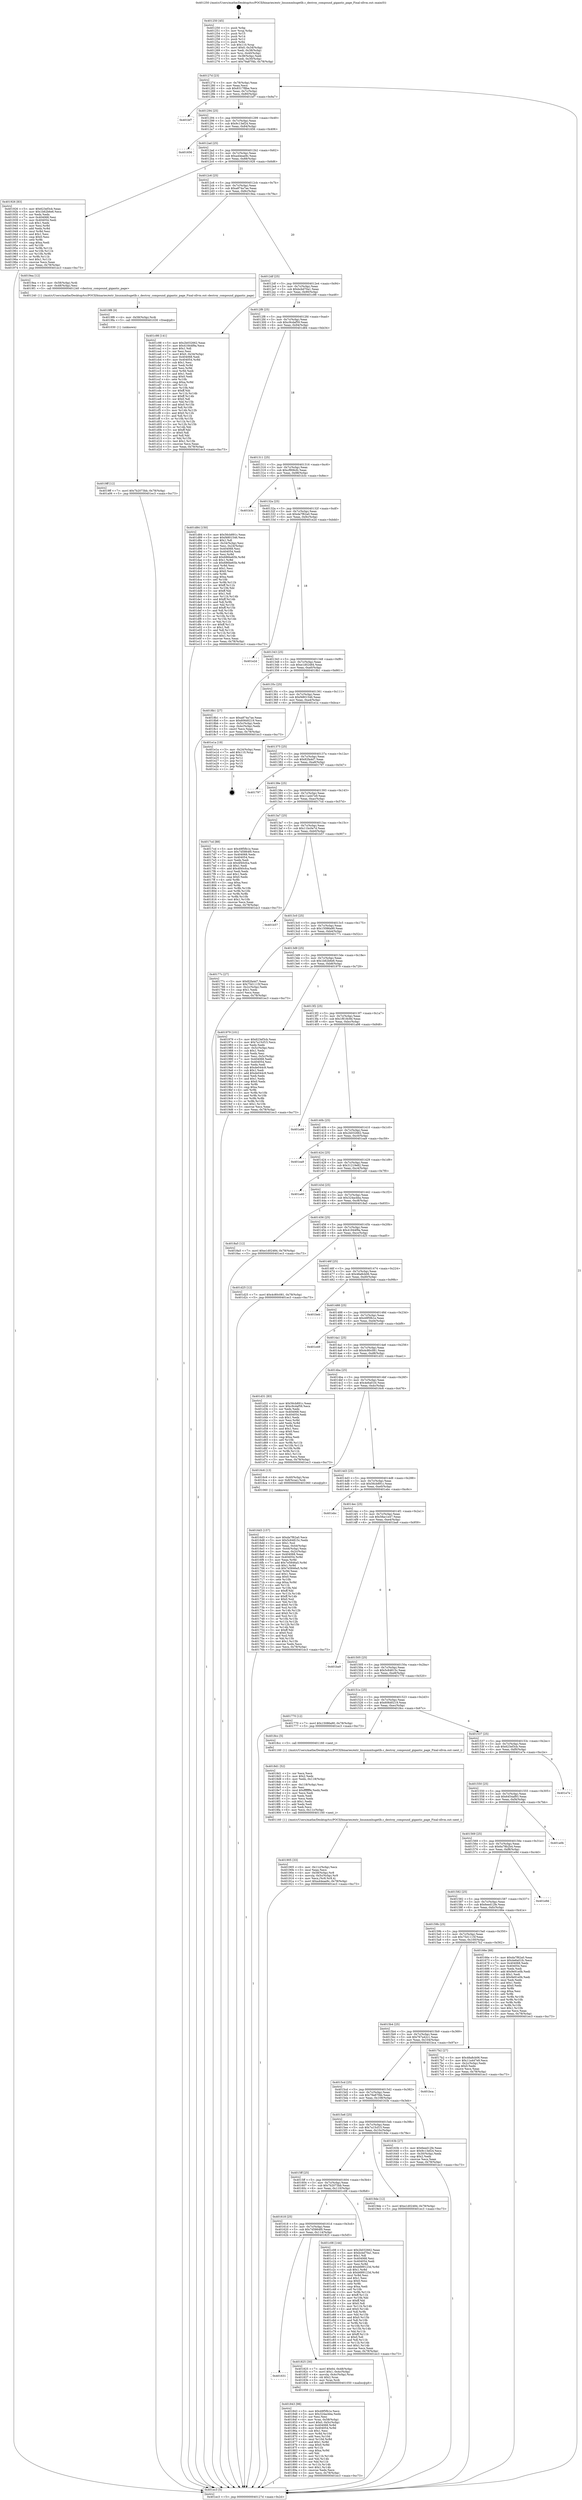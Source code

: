 digraph "0x401250" {
  label = "0x401250 (/mnt/c/Users/mathe/Desktop/tcc/POCII/binaries/extr_linuxmmhugetlb.c_destroy_compound_gigantic_page_Final-ollvm.out::main(0))"
  labelloc = "t"
  node[shape=record]

  Entry [label="",width=0.3,height=0.3,shape=circle,fillcolor=black,style=filled]
  "0x40127d" [label="{
     0x40127d [23]\l
     | [instrs]\l
     &nbsp;&nbsp;0x40127d \<+3\>: mov -0x78(%rbp),%eax\l
     &nbsp;&nbsp;0x401280 \<+2\>: mov %eax,%ecx\l
     &nbsp;&nbsp;0x401282 \<+6\>: sub $0x8317f8be,%ecx\l
     &nbsp;&nbsp;0x401288 \<+3\>: mov %eax,-0x7c(%rbp)\l
     &nbsp;&nbsp;0x40128b \<+3\>: mov %ecx,-0x80(%rbp)\l
     &nbsp;&nbsp;0x40128e \<+6\>: je 0000000000401bf7 \<main+0x9a7\>\l
  }"]
  "0x401bf7" [label="{
     0x401bf7\l
  }", style=dashed]
  "0x401294" [label="{
     0x401294 [25]\l
     | [instrs]\l
     &nbsp;&nbsp;0x401294 \<+5\>: jmp 0000000000401299 \<main+0x49\>\l
     &nbsp;&nbsp;0x401299 \<+3\>: mov -0x7c(%rbp),%eax\l
     &nbsp;&nbsp;0x40129c \<+5\>: sub $0x9c13ef24,%eax\l
     &nbsp;&nbsp;0x4012a1 \<+6\>: mov %eax,-0x84(%rbp)\l
     &nbsp;&nbsp;0x4012a7 \<+6\>: je 0000000000401656 \<main+0x406\>\l
  }"]
  Exit [label="",width=0.3,height=0.3,shape=circle,fillcolor=black,style=filled,peripheries=2]
  "0x401656" [label="{
     0x401656\l
  }", style=dashed]
  "0x4012ad" [label="{
     0x4012ad [25]\l
     | [instrs]\l
     &nbsp;&nbsp;0x4012ad \<+5\>: jmp 00000000004012b2 \<main+0x62\>\l
     &nbsp;&nbsp;0x4012b2 \<+3\>: mov -0x7c(%rbp),%eax\l
     &nbsp;&nbsp;0x4012b5 \<+5\>: sub $0xa44eae9c,%eax\l
     &nbsp;&nbsp;0x4012ba \<+6\>: mov %eax,-0x88(%rbp)\l
     &nbsp;&nbsp;0x4012c0 \<+6\>: je 0000000000401926 \<main+0x6d6\>\l
  }"]
  "0x4019ff" [label="{
     0x4019ff [12]\l
     | [instrs]\l
     &nbsp;&nbsp;0x4019ff \<+7\>: movl $0x7b2073bb,-0x78(%rbp)\l
     &nbsp;&nbsp;0x401a06 \<+5\>: jmp 0000000000401ec3 \<main+0xc73\>\l
  }"]
  "0x401926" [label="{
     0x401926 [83]\l
     | [instrs]\l
     &nbsp;&nbsp;0x401926 \<+5\>: mov $0x623ef3cb,%eax\l
     &nbsp;&nbsp;0x40192b \<+5\>: mov $0x1b62b6e6,%ecx\l
     &nbsp;&nbsp;0x401930 \<+2\>: xor %edx,%edx\l
     &nbsp;&nbsp;0x401932 \<+7\>: mov 0x404068,%esi\l
     &nbsp;&nbsp;0x401939 \<+7\>: mov 0x404054,%edi\l
     &nbsp;&nbsp;0x401940 \<+3\>: sub $0x1,%edx\l
     &nbsp;&nbsp;0x401943 \<+3\>: mov %esi,%r8d\l
     &nbsp;&nbsp;0x401946 \<+3\>: add %edx,%r8d\l
     &nbsp;&nbsp;0x401949 \<+4\>: imul %r8d,%esi\l
     &nbsp;&nbsp;0x40194d \<+3\>: and $0x1,%esi\l
     &nbsp;&nbsp;0x401950 \<+3\>: cmp $0x0,%esi\l
     &nbsp;&nbsp;0x401953 \<+4\>: sete %r9b\l
     &nbsp;&nbsp;0x401957 \<+3\>: cmp $0xa,%edi\l
     &nbsp;&nbsp;0x40195a \<+4\>: setl %r10b\l
     &nbsp;&nbsp;0x40195e \<+3\>: mov %r9b,%r11b\l
     &nbsp;&nbsp;0x401961 \<+3\>: and %r10b,%r11b\l
     &nbsp;&nbsp;0x401964 \<+3\>: xor %r10b,%r9b\l
     &nbsp;&nbsp;0x401967 \<+3\>: or %r9b,%r11b\l
     &nbsp;&nbsp;0x40196a \<+4\>: test $0x1,%r11b\l
     &nbsp;&nbsp;0x40196e \<+3\>: cmovne %ecx,%eax\l
     &nbsp;&nbsp;0x401971 \<+3\>: mov %eax,-0x78(%rbp)\l
     &nbsp;&nbsp;0x401974 \<+5\>: jmp 0000000000401ec3 \<main+0xc73\>\l
  }"]
  "0x4012c6" [label="{
     0x4012c6 [25]\l
     | [instrs]\l
     &nbsp;&nbsp;0x4012c6 \<+5\>: jmp 00000000004012cb \<main+0x7b\>\l
     &nbsp;&nbsp;0x4012cb \<+3\>: mov -0x7c(%rbp),%eax\l
     &nbsp;&nbsp;0x4012ce \<+5\>: sub $0xa874a7ae,%eax\l
     &nbsp;&nbsp;0x4012d3 \<+6\>: mov %eax,-0x8c(%rbp)\l
     &nbsp;&nbsp;0x4012d9 \<+6\>: je 00000000004019ea \<main+0x79a\>\l
  }"]
  "0x4019f6" [label="{
     0x4019f6 [9]\l
     | [instrs]\l
     &nbsp;&nbsp;0x4019f6 \<+4\>: mov -0x58(%rbp),%rdi\l
     &nbsp;&nbsp;0x4019fa \<+5\>: call 0000000000401030 \<free@plt\>\l
     | [calls]\l
     &nbsp;&nbsp;0x401030 \{1\} (unknown)\l
  }"]
  "0x4019ea" [label="{
     0x4019ea [12]\l
     | [instrs]\l
     &nbsp;&nbsp;0x4019ea \<+4\>: mov -0x58(%rbp),%rdi\l
     &nbsp;&nbsp;0x4019ee \<+3\>: mov -0x48(%rbp),%esi\l
     &nbsp;&nbsp;0x4019f1 \<+5\>: call 0000000000401240 \<destroy_compound_gigantic_page\>\l
     | [calls]\l
     &nbsp;&nbsp;0x401240 \{1\} (/mnt/c/Users/mathe/Desktop/tcc/POCII/binaries/extr_linuxmmhugetlb.c_destroy_compound_gigantic_page_Final-ollvm.out::destroy_compound_gigantic_page)\l
  }"]
  "0x4012df" [label="{
     0x4012df [25]\l
     | [instrs]\l
     &nbsp;&nbsp;0x4012df \<+5\>: jmp 00000000004012e4 \<main+0x94\>\l
     &nbsp;&nbsp;0x4012e4 \<+3\>: mov -0x7c(%rbp),%eax\l
     &nbsp;&nbsp;0x4012e7 \<+5\>: sub $0xbcbd70a1,%eax\l
     &nbsp;&nbsp;0x4012ec \<+6\>: mov %eax,-0x90(%rbp)\l
     &nbsp;&nbsp;0x4012f2 \<+6\>: je 0000000000401c98 \<main+0xa48\>\l
  }"]
  "0x401905" [label="{
     0x401905 [33]\l
     | [instrs]\l
     &nbsp;&nbsp;0x401905 \<+6\>: mov -0x11c(%rbp),%ecx\l
     &nbsp;&nbsp;0x40190b \<+3\>: imul %eax,%ecx\l
     &nbsp;&nbsp;0x40190e \<+4\>: mov -0x58(%rbp),%r8\l
     &nbsp;&nbsp;0x401912 \<+4\>: movslq -0x5c(%rbp),%r9\l
     &nbsp;&nbsp;0x401916 \<+4\>: mov %ecx,(%r8,%r9,4)\l
     &nbsp;&nbsp;0x40191a \<+7\>: movl $0xa44eae9c,-0x78(%rbp)\l
     &nbsp;&nbsp;0x401921 \<+5\>: jmp 0000000000401ec3 \<main+0xc73\>\l
  }"]
  "0x401c98" [label="{
     0x401c98 [141]\l
     | [instrs]\l
     &nbsp;&nbsp;0x401c98 \<+5\>: mov $0x2b032662,%eax\l
     &nbsp;&nbsp;0x401c9d \<+5\>: mov $0x41844f9a,%ecx\l
     &nbsp;&nbsp;0x401ca2 \<+2\>: mov $0x1,%dl\l
     &nbsp;&nbsp;0x401ca4 \<+2\>: xor %esi,%esi\l
     &nbsp;&nbsp;0x401ca6 \<+7\>: movl $0x0,-0x34(%rbp)\l
     &nbsp;&nbsp;0x401cad \<+7\>: mov 0x404068,%edi\l
     &nbsp;&nbsp;0x401cb4 \<+8\>: mov 0x404054,%r8d\l
     &nbsp;&nbsp;0x401cbc \<+3\>: sub $0x1,%esi\l
     &nbsp;&nbsp;0x401cbf \<+3\>: mov %edi,%r9d\l
     &nbsp;&nbsp;0x401cc2 \<+3\>: add %esi,%r9d\l
     &nbsp;&nbsp;0x401cc5 \<+4\>: imul %r9d,%edi\l
     &nbsp;&nbsp;0x401cc9 \<+3\>: and $0x1,%edi\l
     &nbsp;&nbsp;0x401ccc \<+3\>: cmp $0x0,%edi\l
     &nbsp;&nbsp;0x401ccf \<+4\>: sete %r10b\l
     &nbsp;&nbsp;0x401cd3 \<+4\>: cmp $0xa,%r8d\l
     &nbsp;&nbsp;0x401cd7 \<+4\>: setl %r11b\l
     &nbsp;&nbsp;0x401cdb \<+3\>: mov %r10b,%bl\l
     &nbsp;&nbsp;0x401cde \<+3\>: xor $0xff,%bl\l
     &nbsp;&nbsp;0x401ce1 \<+3\>: mov %r11b,%r14b\l
     &nbsp;&nbsp;0x401ce4 \<+4\>: xor $0xff,%r14b\l
     &nbsp;&nbsp;0x401ce8 \<+3\>: xor $0x0,%dl\l
     &nbsp;&nbsp;0x401ceb \<+3\>: mov %bl,%r15b\l
     &nbsp;&nbsp;0x401cee \<+4\>: and $0x0,%r15b\l
     &nbsp;&nbsp;0x401cf2 \<+3\>: and %dl,%r10b\l
     &nbsp;&nbsp;0x401cf5 \<+3\>: mov %r14b,%r12b\l
     &nbsp;&nbsp;0x401cf8 \<+4\>: and $0x0,%r12b\l
     &nbsp;&nbsp;0x401cfc \<+3\>: and %dl,%r11b\l
     &nbsp;&nbsp;0x401cff \<+3\>: or %r10b,%r15b\l
     &nbsp;&nbsp;0x401d02 \<+3\>: or %r11b,%r12b\l
     &nbsp;&nbsp;0x401d05 \<+3\>: xor %r12b,%r15b\l
     &nbsp;&nbsp;0x401d08 \<+3\>: or %r14b,%bl\l
     &nbsp;&nbsp;0x401d0b \<+3\>: xor $0xff,%bl\l
     &nbsp;&nbsp;0x401d0e \<+3\>: or $0x0,%dl\l
     &nbsp;&nbsp;0x401d11 \<+2\>: and %dl,%bl\l
     &nbsp;&nbsp;0x401d13 \<+3\>: or %bl,%r15b\l
     &nbsp;&nbsp;0x401d16 \<+4\>: test $0x1,%r15b\l
     &nbsp;&nbsp;0x401d1a \<+3\>: cmovne %ecx,%eax\l
     &nbsp;&nbsp;0x401d1d \<+3\>: mov %eax,-0x78(%rbp)\l
     &nbsp;&nbsp;0x401d20 \<+5\>: jmp 0000000000401ec3 \<main+0xc73\>\l
  }"]
  "0x4012f8" [label="{
     0x4012f8 [25]\l
     | [instrs]\l
     &nbsp;&nbsp;0x4012f8 \<+5\>: jmp 00000000004012fd \<main+0xad\>\l
     &nbsp;&nbsp;0x4012fd \<+3\>: mov -0x7c(%rbp),%eax\l
     &nbsp;&nbsp;0x401300 \<+5\>: sub $0xc9cdaf59,%eax\l
     &nbsp;&nbsp;0x401305 \<+6\>: mov %eax,-0x94(%rbp)\l
     &nbsp;&nbsp;0x40130b \<+6\>: je 0000000000401d84 \<main+0xb34\>\l
  }"]
  "0x4018d1" [label="{
     0x4018d1 [52]\l
     | [instrs]\l
     &nbsp;&nbsp;0x4018d1 \<+2\>: xor %ecx,%ecx\l
     &nbsp;&nbsp;0x4018d3 \<+5\>: mov $0x2,%edx\l
     &nbsp;&nbsp;0x4018d8 \<+6\>: mov %edx,-0x118(%rbp)\l
     &nbsp;&nbsp;0x4018de \<+1\>: cltd\l
     &nbsp;&nbsp;0x4018df \<+6\>: mov -0x118(%rbp),%esi\l
     &nbsp;&nbsp;0x4018e5 \<+2\>: idiv %esi\l
     &nbsp;&nbsp;0x4018e7 \<+6\>: imul $0xfffffffe,%edx,%edx\l
     &nbsp;&nbsp;0x4018ed \<+2\>: mov %ecx,%edi\l
     &nbsp;&nbsp;0x4018ef \<+2\>: sub %edx,%edi\l
     &nbsp;&nbsp;0x4018f1 \<+2\>: mov %ecx,%edx\l
     &nbsp;&nbsp;0x4018f3 \<+3\>: sub $0x1,%edx\l
     &nbsp;&nbsp;0x4018f6 \<+2\>: add %edx,%edi\l
     &nbsp;&nbsp;0x4018f8 \<+2\>: sub %edi,%ecx\l
     &nbsp;&nbsp;0x4018fa \<+6\>: mov %ecx,-0x11c(%rbp)\l
     &nbsp;&nbsp;0x401900 \<+5\>: call 0000000000401160 \<next_i\>\l
     | [calls]\l
     &nbsp;&nbsp;0x401160 \{1\} (/mnt/c/Users/mathe/Desktop/tcc/POCII/binaries/extr_linuxmmhugetlb.c_destroy_compound_gigantic_page_Final-ollvm.out::next_i)\l
  }"]
  "0x401d84" [label="{
     0x401d84 [150]\l
     | [instrs]\l
     &nbsp;&nbsp;0x401d84 \<+5\>: mov $0x56cb891c,%eax\l
     &nbsp;&nbsp;0x401d89 \<+5\>: mov $0xf4801546,%ecx\l
     &nbsp;&nbsp;0x401d8e \<+2\>: mov $0x1,%dl\l
     &nbsp;&nbsp;0x401d90 \<+3\>: mov -0x34(%rbp),%esi\l
     &nbsp;&nbsp;0x401d93 \<+3\>: mov %esi,-0x24(%rbp)\l
     &nbsp;&nbsp;0x401d96 \<+7\>: mov 0x404068,%esi\l
     &nbsp;&nbsp;0x401d9d \<+7\>: mov 0x404054,%edi\l
     &nbsp;&nbsp;0x401da4 \<+3\>: mov %esi,%r8d\l
     &nbsp;&nbsp;0x401da7 \<+7\>: add $0x686be65b,%r8d\l
     &nbsp;&nbsp;0x401dae \<+4\>: sub $0x1,%r8d\l
     &nbsp;&nbsp;0x401db2 \<+7\>: sub $0x686be65b,%r8d\l
     &nbsp;&nbsp;0x401db9 \<+4\>: imul %r8d,%esi\l
     &nbsp;&nbsp;0x401dbd \<+3\>: and $0x1,%esi\l
     &nbsp;&nbsp;0x401dc0 \<+3\>: cmp $0x0,%esi\l
     &nbsp;&nbsp;0x401dc3 \<+4\>: sete %r9b\l
     &nbsp;&nbsp;0x401dc7 \<+3\>: cmp $0xa,%edi\l
     &nbsp;&nbsp;0x401dca \<+4\>: setl %r10b\l
     &nbsp;&nbsp;0x401dce \<+3\>: mov %r9b,%r11b\l
     &nbsp;&nbsp;0x401dd1 \<+4\>: xor $0xff,%r11b\l
     &nbsp;&nbsp;0x401dd5 \<+3\>: mov %r10b,%bl\l
     &nbsp;&nbsp;0x401dd8 \<+3\>: xor $0xff,%bl\l
     &nbsp;&nbsp;0x401ddb \<+3\>: xor $0x1,%dl\l
     &nbsp;&nbsp;0x401dde \<+3\>: mov %r11b,%r14b\l
     &nbsp;&nbsp;0x401de1 \<+4\>: and $0xff,%r14b\l
     &nbsp;&nbsp;0x401de5 \<+3\>: and %dl,%r9b\l
     &nbsp;&nbsp;0x401de8 \<+3\>: mov %bl,%r15b\l
     &nbsp;&nbsp;0x401deb \<+4\>: and $0xff,%r15b\l
     &nbsp;&nbsp;0x401def \<+3\>: and %dl,%r10b\l
     &nbsp;&nbsp;0x401df2 \<+3\>: or %r9b,%r14b\l
     &nbsp;&nbsp;0x401df5 \<+3\>: or %r10b,%r15b\l
     &nbsp;&nbsp;0x401df8 \<+3\>: xor %r15b,%r14b\l
     &nbsp;&nbsp;0x401dfb \<+3\>: or %bl,%r11b\l
     &nbsp;&nbsp;0x401dfe \<+4\>: xor $0xff,%r11b\l
     &nbsp;&nbsp;0x401e02 \<+3\>: or $0x1,%dl\l
     &nbsp;&nbsp;0x401e05 \<+3\>: and %dl,%r11b\l
     &nbsp;&nbsp;0x401e08 \<+3\>: or %r11b,%r14b\l
     &nbsp;&nbsp;0x401e0b \<+4\>: test $0x1,%r14b\l
     &nbsp;&nbsp;0x401e0f \<+3\>: cmovne %ecx,%eax\l
     &nbsp;&nbsp;0x401e12 \<+3\>: mov %eax,-0x78(%rbp)\l
     &nbsp;&nbsp;0x401e15 \<+5\>: jmp 0000000000401ec3 \<main+0xc73\>\l
  }"]
  "0x401311" [label="{
     0x401311 [25]\l
     | [instrs]\l
     &nbsp;&nbsp;0x401311 \<+5\>: jmp 0000000000401316 \<main+0xc6\>\l
     &nbsp;&nbsp;0x401316 \<+3\>: mov -0x7c(%rbp),%eax\l
     &nbsp;&nbsp;0x401319 \<+5\>: sub $0xcf906cfc,%eax\l
     &nbsp;&nbsp;0x40131e \<+6\>: mov %eax,-0x98(%rbp)\l
     &nbsp;&nbsp;0x401324 \<+6\>: je 0000000000401b3c \<main+0x8ec\>\l
  }"]
  "0x401843" [label="{
     0x401843 [98]\l
     | [instrs]\l
     &nbsp;&nbsp;0x401843 \<+5\>: mov $0x49f5fb1e,%ecx\l
     &nbsp;&nbsp;0x401848 \<+5\>: mov $0x324acbba,%edx\l
     &nbsp;&nbsp;0x40184d \<+2\>: xor %esi,%esi\l
     &nbsp;&nbsp;0x40184f \<+4\>: mov %rax,-0x58(%rbp)\l
     &nbsp;&nbsp;0x401853 \<+7\>: movl $0x0,-0x5c(%rbp)\l
     &nbsp;&nbsp;0x40185a \<+8\>: mov 0x404068,%r8d\l
     &nbsp;&nbsp;0x401862 \<+8\>: mov 0x404054,%r9d\l
     &nbsp;&nbsp;0x40186a \<+3\>: sub $0x1,%esi\l
     &nbsp;&nbsp;0x40186d \<+3\>: mov %r8d,%r10d\l
     &nbsp;&nbsp;0x401870 \<+3\>: add %esi,%r10d\l
     &nbsp;&nbsp;0x401873 \<+4\>: imul %r10d,%r8d\l
     &nbsp;&nbsp;0x401877 \<+4\>: and $0x1,%r8d\l
     &nbsp;&nbsp;0x40187b \<+4\>: cmp $0x0,%r8d\l
     &nbsp;&nbsp;0x40187f \<+4\>: sete %r11b\l
     &nbsp;&nbsp;0x401883 \<+4\>: cmp $0xa,%r9d\l
     &nbsp;&nbsp;0x401887 \<+3\>: setl %bl\l
     &nbsp;&nbsp;0x40188a \<+3\>: mov %r11b,%r14b\l
     &nbsp;&nbsp;0x40188d \<+3\>: and %bl,%r14b\l
     &nbsp;&nbsp;0x401890 \<+3\>: xor %bl,%r11b\l
     &nbsp;&nbsp;0x401893 \<+3\>: or %r11b,%r14b\l
     &nbsp;&nbsp;0x401896 \<+4\>: test $0x1,%r14b\l
     &nbsp;&nbsp;0x40189a \<+3\>: cmovne %edx,%ecx\l
     &nbsp;&nbsp;0x40189d \<+3\>: mov %ecx,-0x78(%rbp)\l
     &nbsp;&nbsp;0x4018a0 \<+5\>: jmp 0000000000401ec3 \<main+0xc73\>\l
  }"]
  "0x401b3c" [label="{
     0x401b3c\l
  }", style=dashed]
  "0x40132a" [label="{
     0x40132a [25]\l
     | [instrs]\l
     &nbsp;&nbsp;0x40132a \<+5\>: jmp 000000000040132f \<main+0xdf\>\l
     &nbsp;&nbsp;0x40132f \<+3\>: mov -0x7c(%rbp),%eax\l
     &nbsp;&nbsp;0x401332 \<+5\>: sub $0xda7f62a0,%eax\l
     &nbsp;&nbsp;0x401337 \<+6\>: mov %eax,-0x9c(%rbp)\l
     &nbsp;&nbsp;0x40133d \<+6\>: je 0000000000401e2d \<main+0xbdd\>\l
  }"]
  "0x401631" [label="{
     0x401631\l
  }", style=dashed]
  "0x401e2d" [label="{
     0x401e2d\l
  }", style=dashed]
  "0x401343" [label="{
     0x401343 [25]\l
     | [instrs]\l
     &nbsp;&nbsp;0x401343 \<+5\>: jmp 0000000000401348 \<main+0xf8\>\l
     &nbsp;&nbsp;0x401348 \<+3\>: mov -0x7c(%rbp),%eax\l
     &nbsp;&nbsp;0x40134b \<+5\>: sub $0xe1d02484,%eax\l
     &nbsp;&nbsp;0x401350 \<+6\>: mov %eax,-0xa0(%rbp)\l
     &nbsp;&nbsp;0x401356 \<+6\>: je 00000000004018b1 \<main+0x661\>\l
  }"]
  "0x401825" [label="{
     0x401825 [30]\l
     | [instrs]\l
     &nbsp;&nbsp;0x401825 \<+7\>: movl $0x64,-0x48(%rbp)\l
     &nbsp;&nbsp;0x40182c \<+7\>: movl $0x1,-0x4c(%rbp)\l
     &nbsp;&nbsp;0x401833 \<+4\>: movslq -0x4c(%rbp),%rax\l
     &nbsp;&nbsp;0x401837 \<+4\>: shl $0x2,%rax\l
     &nbsp;&nbsp;0x40183b \<+3\>: mov %rax,%rdi\l
     &nbsp;&nbsp;0x40183e \<+5\>: call 0000000000401050 \<malloc@plt\>\l
     | [calls]\l
     &nbsp;&nbsp;0x401050 \{1\} (unknown)\l
  }"]
  "0x4018b1" [label="{
     0x4018b1 [27]\l
     | [instrs]\l
     &nbsp;&nbsp;0x4018b1 \<+5\>: mov $0xa874a7ae,%eax\l
     &nbsp;&nbsp;0x4018b6 \<+5\>: mov $0x606d0219,%ecx\l
     &nbsp;&nbsp;0x4018bb \<+3\>: mov -0x5c(%rbp),%edx\l
     &nbsp;&nbsp;0x4018be \<+3\>: cmp -0x4c(%rbp),%edx\l
     &nbsp;&nbsp;0x4018c1 \<+3\>: cmovl %ecx,%eax\l
     &nbsp;&nbsp;0x4018c4 \<+3\>: mov %eax,-0x78(%rbp)\l
     &nbsp;&nbsp;0x4018c7 \<+5\>: jmp 0000000000401ec3 \<main+0xc73\>\l
  }"]
  "0x40135c" [label="{
     0x40135c [25]\l
     | [instrs]\l
     &nbsp;&nbsp;0x40135c \<+5\>: jmp 0000000000401361 \<main+0x111\>\l
     &nbsp;&nbsp;0x401361 \<+3\>: mov -0x7c(%rbp),%eax\l
     &nbsp;&nbsp;0x401364 \<+5\>: sub $0xf4801546,%eax\l
     &nbsp;&nbsp;0x401369 \<+6\>: mov %eax,-0xa4(%rbp)\l
     &nbsp;&nbsp;0x40136f \<+6\>: je 0000000000401e1a \<main+0xbca\>\l
  }"]
  "0x401618" [label="{
     0x401618 [25]\l
     | [instrs]\l
     &nbsp;&nbsp;0x401618 \<+5\>: jmp 000000000040161d \<main+0x3cd\>\l
     &nbsp;&nbsp;0x40161d \<+3\>: mov -0x7c(%rbp),%eax\l
     &nbsp;&nbsp;0x401620 \<+5\>: sub $0x7d5864f0,%eax\l
     &nbsp;&nbsp;0x401625 \<+6\>: mov %eax,-0x114(%rbp)\l
     &nbsp;&nbsp;0x40162b \<+6\>: je 0000000000401825 \<main+0x5d5\>\l
  }"]
  "0x401e1a" [label="{
     0x401e1a [19]\l
     | [instrs]\l
     &nbsp;&nbsp;0x401e1a \<+3\>: mov -0x24(%rbp),%eax\l
     &nbsp;&nbsp;0x401e1d \<+7\>: add $0x110,%rsp\l
     &nbsp;&nbsp;0x401e24 \<+1\>: pop %rbx\l
     &nbsp;&nbsp;0x401e25 \<+2\>: pop %r12\l
     &nbsp;&nbsp;0x401e27 \<+2\>: pop %r14\l
     &nbsp;&nbsp;0x401e29 \<+2\>: pop %r15\l
     &nbsp;&nbsp;0x401e2b \<+1\>: pop %rbp\l
     &nbsp;&nbsp;0x401e2c \<+1\>: ret\l
  }"]
  "0x401375" [label="{
     0x401375 [25]\l
     | [instrs]\l
     &nbsp;&nbsp;0x401375 \<+5\>: jmp 000000000040137a \<main+0x12a\>\l
     &nbsp;&nbsp;0x40137a \<+3\>: mov -0x7c(%rbp),%eax\l
     &nbsp;&nbsp;0x40137d \<+5\>: sub $0x82fa4d7,%eax\l
     &nbsp;&nbsp;0x401382 \<+6\>: mov %eax,-0xa8(%rbp)\l
     &nbsp;&nbsp;0x401388 \<+6\>: je 0000000000401797 \<main+0x547\>\l
  }"]
  "0x401c08" [label="{
     0x401c08 [144]\l
     | [instrs]\l
     &nbsp;&nbsp;0x401c08 \<+5\>: mov $0x2b032662,%eax\l
     &nbsp;&nbsp;0x401c0d \<+5\>: mov $0xbcbd70a1,%ecx\l
     &nbsp;&nbsp;0x401c12 \<+2\>: mov $0x1,%dl\l
     &nbsp;&nbsp;0x401c14 \<+7\>: mov 0x404068,%esi\l
     &nbsp;&nbsp;0x401c1b \<+7\>: mov 0x404054,%edi\l
     &nbsp;&nbsp;0x401c22 \<+3\>: mov %esi,%r8d\l
     &nbsp;&nbsp;0x401c25 \<+7\>: add $0xb689123d,%r8d\l
     &nbsp;&nbsp;0x401c2c \<+4\>: sub $0x1,%r8d\l
     &nbsp;&nbsp;0x401c30 \<+7\>: sub $0xb689123d,%r8d\l
     &nbsp;&nbsp;0x401c37 \<+4\>: imul %r8d,%esi\l
     &nbsp;&nbsp;0x401c3b \<+3\>: and $0x1,%esi\l
     &nbsp;&nbsp;0x401c3e \<+3\>: cmp $0x0,%esi\l
     &nbsp;&nbsp;0x401c41 \<+4\>: sete %r9b\l
     &nbsp;&nbsp;0x401c45 \<+3\>: cmp $0xa,%edi\l
     &nbsp;&nbsp;0x401c48 \<+4\>: setl %r10b\l
     &nbsp;&nbsp;0x401c4c \<+3\>: mov %r9b,%r11b\l
     &nbsp;&nbsp;0x401c4f \<+4\>: xor $0xff,%r11b\l
     &nbsp;&nbsp;0x401c53 \<+3\>: mov %r10b,%bl\l
     &nbsp;&nbsp;0x401c56 \<+3\>: xor $0xff,%bl\l
     &nbsp;&nbsp;0x401c59 \<+3\>: xor $0x0,%dl\l
     &nbsp;&nbsp;0x401c5c \<+3\>: mov %r11b,%r14b\l
     &nbsp;&nbsp;0x401c5f \<+4\>: and $0x0,%r14b\l
     &nbsp;&nbsp;0x401c63 \<+3\>: and %dl,%r9b\l
     &nbsp;&nbsp;0x401c66 \<+3\>: mov %bl,%r15b\l
     &nbsp;&nbsp;0x401c69 \<+4\>: and $0x0,%r15b\l
     &nbsp;&nbsp;0x401c6d \<+3\>: and %dl,%r10b\l
     &nbsp;&nbsp;0x401c70 \<+3\>: or %r9b,%r14b\l
     &nbsp;&nbsp;0x401c73 \<+3\>: or %r10b,%r15b\l
     &nbsp;&nbsp;0x401c76 \<+3\>: xor %r15b,%r14b\l
     &nbsp;&nbsp;0x401c79 \<+3\>: or %bl,%r11b\l
     &nbsp;&nbsp;0x401c7c \<+4\>: xor $0xff,%r11b\l
     &nbsp;&nbsp;0x401c80 \<+3\>: or $0x0,%dl\l
     &nbsp;&nbsp;0x401c83 \<+3\>: and %dl,%r11b\l
     &nbsp;&nbsp;0x401c86 \<+3\>: or %r11b,%r14b\l
     &nbsp;&nbsp;0x401c89 \<+4\>: test $0x1,%r14b\l
     &nbsp;&nbsp;0x401c8d \<+3\>: cmovne %ecx,%eax\l
     &nbsp;&nbsp;0x401c90 \<+3\>: mov %eax,-0x78(%rbp)\l
     &nbsp;&nbsp;0x401c93 \<+5\>: jmp 0000000000401ec3 \<main+0xc73\>\l
  }"]
  "0x401797" [label="{
     0x401797\l
  }", style=dashed]
  "0x40138e" [label="{
     0x40138e [25]\l
     | [instrs]\l
     &nbsp;&nbsp;0x40138e \<+5\>: jmp 0000000000401393 \<main+0x143\>\l
     &nbsp;&nbsp;0x401393 \<+3\>: mov -0x7c(%rbp),%eax\l
     &nbsp;&nbsp;0x401396 \<+5\>: sub $0x11a447e9,%eax\l
     &nbsp;&nbsp;0x40139b \<+6\>: mov %eax,-0xac(%rbp)\l
     &nbsp;&nbsp;0x4013a1 \<+6\>: je 00000000004017cd \<main+0x57d\>\l
  }"]
  "0x4015ff" [label="{
     0x4015ff [25]\l
     | [instrs]\l
     &nbsp;&nbsp;0x4015ff \<+5\>: jmp 0000000000401604 \<main+0x3b4\>\l
     &nbsp;&nbsp;0x401604 \<+3\>: mov -0x7c(%rbp),%eax\l
     &nbsp;&nbsp;0x401607 \<+5\>: sub $0x7b2073bb,%eax\l
     &nbsp;&nbsp;0x40160c \<+6\>: mov %eax,-0x110(%rbp)\l
     &nbsp;&nbsp;0x401612 \<+6\>: je 0000000000401c08 \<main+0x9b8\>\l
  }"]
  "0x4017cd" [label="{
     0x4017cd [88]\l
     | [instrs]\l
     &nbsp;&nbsp;0x4017cd \<+5\>: mov $0x49f5fb1e,%eax\l
     &nbsp;&nbsp;0x4017d2 \<+5\>: mov $0x7d5864f0,%ecx\l
     &nbsp;&nbsp;0x4017d7 \<+7\>: mov 0x404068,%edx\l
     &nbsp;&nbsp;0x4017de \<+7\>: mov 0x404054,%esi\l
     &nbsp;&nbsp;0x4017e5 \<+2\>: mov %edx,%edi\l
     &nbsp;&nbsp;0x4017e7 \<+6\>: sub $0x4f40cfca,%edi\l
     &nbsp;&nbsp;0x4017ed \<+3\>: sub $0x1,%edi\l
     &nbsp;&nbsp;0x4017f0 \<+6\>: add $0x4f40cfca,%edi\l
     &nbsp;&nbsp;0x4017f6 \<+3\>: imul %edi,%edx\l
     &nbsp;&nbsp;0x4017f9 \<+3\>: and $0x1,%edx\l
     &nbsp;&nbsp;0x4017fc \<+3\>: cmp $0x0,%edx\l
     &nbsp;&nbsp;0x4017ff \<+4\>: sete %r8b\l
     &nbsp;&nbsp;0x401803 \<+3\>: cmp $0xa,%esi\l
     &nbsp;&nbsp;0x401806 \<+4\>: setl %r9b\l
     &nbsp;&nbsp;0x40180a \<+3\>: mov %r8b,%r10b\l
     &nbsp;&nbsp;0x40180d \<+3\>: and %r9b,%r10b\l
     &nbsp;&nbsp;0x401810 \<+3\>: xor %r9b,%r8b\l
     &nbsp;&nbsp;0x401813 \<+3\>: or %r8b,%r10b\l
     &nbsp;&nbsp;0x401816 \<+4\>: test $0x1,%r10b\l
     &nbsp;&nbsp;0x40181a \<+3\>: cmovne %ecx,%eax\l
     &nbsp;&nbsp;0x40181d \<+3\>: mov %eax,-0x78(%rbp)\l
     &nbsp;&nbsp;0x401820 \<+5\>: jmp 0000000000401ec3 \<main+0xc73\>\l
  }"]
  "0x4013a7" [label="{
     0x4013a7 [25]\l
     | [instrs]\l
     &nbsp;&nbsp;0x4013a7 \<+5\>: jmp 00000000004013ac \<main+0x15c\>\l
     &nbsp;&nbsp;0x4013ac \<+3\>: mov -0x7c(%rbp),%eax\l
     &nbsp;&nbsp;0x4013af \<+5\>: sub $0x11bc0e7d,%eax\l
     &nbsp;&nbsp;0x4013b4 \<+6\>: mov %eax,-0xb0(%rbp)\l
     &nbsp;&nbsp;0x4013ba \<+6\>: je 0000000000401b57 \<main+0x907\>\l
  }"]
  "0x4019de" [label="{
     0x4019de [12]\l
     | [instrs]\l
     &nbsp;&nbsp;0x4019de \<+7\>: movl $0xe1d02484,-0x78(%rbp)\l
     &nbsp;&nbsp;0x4019e5 \<+5\>: jmp 0000000000401ec3 \<main+0xc73\>\l
  }"]
  "0x401b57" [label="{
     0x401b57\l
  }", style=dashed]
  "0x4013c0" [label="{
     0x4013c0 [25]\l
     | [instrs]\l
     &nbsp;&nbsp;0x4013c0 \<+5\>: jmp 00000000004013c5 \<main+0x175\>\l
     &nbsp;&nbsp;0x4013c5 \<+3\>: mov -0x7c(%rbp),%eax\l
     &nbsp;&nbsp;0x4013c8 \<+5\>: sub $0x15086a90,%eax\l
     &nbsp;&nbsp;0x4013cd \<+6\>: mov %eax,-0xb4(%rbp)\l
     &nbsp;&nbsp;0x4013d3 \<+6\>: je 000000000040177c \<main+0x52c\>\l
  }"]
  "0x4016d3" [label="{
     0x4016d3 [157]\l
     | [instrs]\l
     &nbsp;&nbsp;0x4016d3 \<+5\>: mov $0xda7f62a0,%ecx\l
     &nbsp;&nbsp;0x4016d8 \<+5\>: mov $0x5c64815c,%edx\l
     &nbsp;&nbsp;0x4016dd \<+3\>: mov $0x1,%sil\l
     &nbsp;&nbsp;0x4016e0 \<+3\>: mov %eax,-0x44(%rbp)\l
     &nbsp;&nbsp;0x4016e3 \<+3\>: mov -0x44(%rbp),%eax\l
     &nbsp;&nbsp;0x4016e6 \<+3\>: mov %eax,-0x2c(%rbp)\l
     &nbsp;&nbsp;0x4016e9 \<+7\>: mov 0x404068,%eax\l
     &nbsp;&nbsp;0x4016f0 \<+8\>: mov 0x404054,%r8d\l
     &nbsp;&nbsp;0x4016f8 \<+3\>: mov %eax,%r9d\l
     &nbsp;&nbsp;0x4016fb \<+7\>: add $0x7e5846a5,%r9d\l
     &nbsp;&nbsp;0x401702 \<+4\>: sub $0x1,%r9d\l
     &nbsp;&nbsp;0x401706 \<+7\>: sub $0x7e5846a5,%r9d\l
     &nbsp;&nbsp;0x40170d \<+4\>: imul %r9d,%eax\l
     &nbsp;&nbsp;0x401711 \<+3\>: and $0x1,%eax\l
     &nbsp;&nbsp;0x401714 \<+3\>: cmp $0x0,%eax\l
     &nbsp;&nbsp;0x401717 \<+4\>: sete %r10b\l
     &nbsp;&nbsp;0x40171b \<+4\>: cmp $0xa,%r8d\l
     &nbsp;&nbsp;0x40171f \<+4\>: setl %r11b\l
     &nbsp;&nbsp;0x401723 \<+3\>: mov %r10b,%bl\l
     &nbsp;&nbsp;0x401726 \<+3\>: xor $0xff,%bl\l
     &nbsp;&nbsp;0x401729 \<+3\>: mov %r11b,%r14b\l
     &nbsp;&nbsp;0x40172c \<+4\>: xor $0xff,%r14b\l
     &nbsp;&nbsp;0x401730 \<+4\>: xor $0x0,%sil\l
     &nbsp;&nbsp;0x401734 \<+3\>: mov %bl,%r15b\l
     &nbsp;&nbsp;0x401737 \<+4\>: and $0x0,%r15b\l
     &nbsp;&nbsp;0x40173b \<+3\>: and %sil,%r10b\l
     &nbsp;&nbsp;0x40173e \<+3\>: mov %r14b,%r12b\l
     &nbsp;&nbsp;0x401741 \<+4\>: and $0x0,%r12b\l
     &nbsp;&nbsp;0x401745 \<+3\>: and %sil,%r11b\l
     &nbsp;&nbsp;0x401748 \<+3\>: or %r10b,%r15b\l
     &nbsp;&nbsp;0x40174b \<+3\>: or %r11b,%r12b\l
     &nbsp;&nbsp;0x40174e \<+3\>: xor %r12b,%r15b\l
     &nbsp;&nbsp;0x401751 \<+3\>: or %r14b,%bl\l
     &nbsp;&nbsp;0x401754 \<+3\>: xor $0xff,%bl\l
     &nbsp;&nbsp;0x401757 \<+4\>: or $0x0,%sil\l
     &nbsp;&nbsp;0x40175b \<+3\>: and %sil,%bl\l
     &nbsp;&nbsp;0x40175e \<+3\>: or %bl,%r15b\l
     &nbsp;&nbsp;0x401761 \<+4\>: test $0x1,%r15b\l
     &nbsp;&nbsp;0x401765 \<+3\>: cmovne %edx,%ecx\l
     &nbsp;&nbsp;0x401768 \<+3\>: mov %ecx,-0x78(%rbp)\l
     &nbsp;&nbsp;0x40176b \<+5\>: jmp 0000000000401ec3 \<main+0xc73\>\l
  }"]
  "0x40177c" [label="{
     0x40177c [27]\l
     | [instrs]\l
     &nbsp;&nbsp;0x40177c \<+5\>: mov $0x82fa4d7,%eax\l
     &nbsp;&nbsp;0x401781 \<+5\>: mov $0x75d1115f,%ecx\l
     &nbsp;&nbsp;0x401786 \<+3\>: mov -0x2c(%rbp),%edx\l
     &nbsp;&nbsp;0x401789 \<+3\>: cmp $0x1,%edx\l
     &nbsp;&nbsp;0x40178c \<+3\>: cmovl %ecx,%eax\l
     &nbsp;&nbsp;0x40178f \<+3\>: mov %eax,-0x78(%rbp)\l
     &nbsp;&nbsp;0x401792 \<+5\>: jmp 0000000000401ec3 \<main+0xc73\>\l
  }"]
  "0x4013d9" [label="{
     0x4013d9 [25]\l
     | [instrs]\l
     &nbsp;&nbsp;0x4013d9 \<+5\>: jmp 00000000004013de \<main+0x18e\>\l
     &nbsp;&nbsp;0x4013de \<+3\>: mov -0x7c(%rbp),%eax\l
     &nbsp;&nbsp;0x4013e1 \<+5\>: sub $0x1b62b6e6,%eax\l
     &nbsp;&nbsp;0x4013e6 \<+6\>: mov %eax,-0xb8(%rbp)\l
     &nbsp;&nbsp;0x4013ec \<+6\>: je 0000000000401979 \<main+0x729\>\l
  }"]
  "0x401250" [label="{
     0x401250 [45]\l
     | [instrs]\l
     &nbsp;&nbsp;0x401250 \<+1\>: push %rbp\l
     &nbsp;&nbsp;0x401251 \<+3\>: mov %rsp,%rbp\l
     &nbsp;&nbsp;0x401254 \<+2\>: push %r15\l
     &nbsp;&nbsp;0x401256 \<+2\>: push %r14\l
     &nbsp;&nbsp;0x401258 \<+2\>: push %r12\l
     &nbsp;&nbsp;0x40125a \<+1\>: push %rbx\l
     &nbsp;&nbsp;0x40125b \<+7\>: sub $0x110,%rsp\l
     &nbsp;&nbsp;0x401262 \<+7\>: movl $0x0,-0x34(%rbp)\l
     &nbsp;&nbsp;0x401269 \<+3\>: mov %edi,-0x38(%rbp)\l
     &nbsp;&nbsp;0x40126c \<+4\>: mov %rsi,-0x40(%rbp)\l
     &nbsp;&nbsp;0x401270 \<+3\>: mov -0x38(%rbp),%edi\l
     &nbsp;&nbsp;0x401273 \<+3\>: mov %edi,-0x30(%rbp)\l
     &nbsp;&nbsp;0x401276 \<+7\>: movl $0x79a87f4b,-0x78(%rbp)\l
  }"]
  "0x401979" [label="{
     0x401979 [101]\l
     | [instrs]\l
     &nbsp;&nbsp;0x401979 \<+5\>: mov $0x623ef3cb,%eax\l
     &nbsp;&nbsp;0x40197e \<+5\>: mov $0x7a15cf15,%ecx\l
     &nbsp;&nbsp;0x401983 \<+2\>: xor %edx,%edx\l
     &nbsp;&nbsp;0x401985 \<+3\>: mov -0x5c(%rbp),%esi\l
     &nbsp;&nbsp;0x401988 \<+3\>: sub $0x1,%edx\l
     &nbsp;&nbsp;0x40198b \<+2\>: sub %edx,%esi\l
     &nbsp;&nbsp;0x40198d \<+3\>: mov %esi,-0x5c(%rbp)\l
     &nbsp;&nbsp;0x401990 \<+7\>: mov 0x404068,%edx\l
     &nbsp;&nbsp;0x401997 \<+7\>: mov 0x404054,%esi\l
     &nbsp;&nbsp;0x40199e \<+2\>: mov %edx,%edi\l
     &nbsp;&nbsp;0x4019a0 \<+6\>: sub $0xde044c9,%edi\l
     &nbsp;&nbsp;0x4019a6 \<+3\>: sub $0x1,%edi\l
     &nbsp;&nbsp;0x4019a9 \<+6\>: add $0xde044c9,%edi\l
     &nbsp;&nbsp;0x4019af \<+3\>: imul %edi,%edx\l
     &nbsp;&nbsp;0x4019b2 \<+3\>: and $0x1,%edx\l
     &nbsp;&nbsp;0x4019b5 \<+3\>: cmp $0x0,%edx\l
     &nbsp;&nbsp;0x4019b8 \<+4\>: sete %r8b\l
     &nbsp;&nbsp;0x4019bc \<+3\>: cmp $0xa,%esi\l
     &nbsp;&nbsp;0x4019bf \<+4\>: setl %r9b\l
     &nbsp;&nbsp;0x4019c3 \<+3\>: mov %r8b,%r10b\l
     &nbsp;&nbsp;0x4019c6 \<+3\>: and %r9b,%r10b\l
     &nbsp;&nbsp;0x4019c9 \<+3\>: xor %r9b,%r8b\l
     &nbsp;&nbsp;0x4019cc \<+3\>: or %r8b,%r10b\l
     &nbsp;&nbsp;0x4019cf \<+4\>: test $0x1,%r10b\l
     &nbsp;&nbsp;0x4019d3 \<+3\>: cmovne %ecx,%eax\l
     &nbsp;&nbsp;0x4019d6 \<+3\>: mov %eax,-0x78(%rbp)\l
     &nbsp;&nbsp;0x4019d9 \<+5\>: jmp 0000000000401ec3 \<main+0xc73\>\l
  }"]
  "0x4013f2" [label="{
     0x4013f2 [25]\l
     | [instrs]\l
     &nbsp;&nbsp;0x4013f2 \<+5\>: jmp 00000000004013f7 \<main+0x1a7\>\l
     &nbsp;&nbsp;0x4013f7 \<+3\>: mov -0x7c(%rbp),%eax\l
     &nbsp;&nbsp;0x4013fa \<+5\>: sub $0x1f618c9d,%eax\l
     &nbsp;&nbsp;0x4013ff \<+6\>: mov %eax,-0xbc(%rbp)\l
     &nbsp;&nbsp;0x401405 \<+6\>: je 0000000000401a98 \<main+0x848\>\l
  }"]
  "0x401ec3" [label="{
     0x401ec3 [5]\l
     | [instrs]\l
     &nbsp;&nbsp;0x401ec3 \<+5\>: jmp 000000000040127d \<main+0x2d\>\l
  }"]
  "0x401a98" [label="{
     0x401a98\l
  }", style=dashed]
  "0x40140b" [label="{
     0x40140b [25]\l
     | [instrs]\l
     &nbsp;&nbsp;0x40140b \<+5\>: jmp 0000000000401410 \<main+0x1c0\>\l
     &nbsp;&nbsp;0x401410 \<+3\>: mov -0x7c(%rbp),%eax\l
     &nbsp;&nbsp;0x401413 \<+5\>: sub $0x2b032662,%eax\l
     &nbsp;&nbsp;0x401418 \<+6\>: mov %eax,-0xc0(%rbp)\l
     &nbsp;&nbsp;0x40141e \<+6\>: je 0000000000401ea9 \<main+0xc59\>\l
  }"]
  "0x4015e6" [label="{
     0x4015e6 [25]\l
     | [instrs]\l
     &nbsp;&nbsp;0x4015e6 \<+5\>: jmp 00000000004015eb \<main+0x39b\>\l
     &nbsp;&nbsp;0x4015eb \<+3\>: mov -0x7c(%rbp),%eax\l
     &nbsp;&nbsp;0x4015ee \<+5\>: sub $0x7a15cf15,%eax\l
     &nbsp;&nbsp;0x4015f3 \<+6\>: mov %eax,-0x10c(%rbp)\l
     &nbsp;&nbsp;0x4015f9 \<+6\>: je 00000000004019de \<main+0x78e\>\l
  }"]
  "0x401ea9" [label="{
     0x401ea9\l
  }", style=dashed]
  "0x401424" [label="{
     0x401424 [25]\l
     | [instrs]\l
     &nbsp;&nbsp;0x401424 \<+5\>: jmp 0000000000401429 \<main+0x1d9\>\l
     &nbsp;&nbsp;0x401429 \<+3\>: mov -0x7c(%rbp),%eax\l
     &nbsp;&nbsp;0x40142c \<+5\>: sub $0x31219e82,%eax\l
     &nbsp;&nbsp;0x401431 \<+6\>: mov %eax,-0xc4(%rbp)\l
     &nbsp;&nbsp;0x401437 \<+6\>: je 0000000000401a40 \<main+0x7f0\>\l
  }"]
  "0x40163b" [label="{
     0x40163b [27]\l
     | [instrs]\l
     &nbsp;&nbsp;0x40163b \<+5\>: mov $0x6eed12fe,%eax\l
     &nbsp;&nbsp;0x401640 \<+5\>: mov $0x9c13ef24,%ecx\l
     &nbsp;&nbsp;0x401645 \<+3\>: mov -0x30(%rbp),%edx\l
     &nbsp;&nbsp;0x401648 \<+3\>: cmp $0x2,%edx\l
     &nbsp;&nbsp;0x40164b \<+3\>: cmovne %ecx,%eax\l
     &nbsp;&nbsp;0x40164e \<+3\>: mov %eax,-0x78(%rbp)\l
     &nbsp;&nbsp;0x401651 \<+5\>: jmp 0000000000401ec3 \<main+0xc73\>\l
  }"]
  "0x401a40" [label="{
     0x401a40\l
  }", style=dashed]
  "0x40143d" [label="{
     0x40143d [25]\l
     | [instrs]\l
     &nbsp;&nbsp;0x40143d \<+5\>: jmp 0000000000401442 \<main+0x1f2\>\l
     &nbsp;&nbsp;0x401442 \<+3\>: mov -0x7c(%rbp),%eax\l
     &nbsp;&nbsp;0x401445 \<+5\>: sub $0x324acbba,%eax\l
     &nbsp;&nbsp;0x40144a \<+6\>: mov %eax,-0xc8(%rbp)\l
     &nbsp;&nbsp;0x401450 \<+6\>: je 00000000004018a5 \<main+0x655\>\l
  }"]
  "0x4015cd" [label="{
     0x4015cd [25]\l
     | [instrs]\l
     &nbsp;&nbsp;0x4015cd \<+5\>: jmp 00000000004015d2 \<main+0x382\>\l
     &nbsp;&nbsp;0x4015d2 \<+3\>: mov -0x7c(%rbp),%eax\l
     &nbsp;&nbsp;0x4015d5 \<+5\>: sub $0x79a87f4b,%eax\l
     &nbsp;&nbsp;0x4015da \<+6\>: mov %eax,-0x108(%rbp)\l
     &nbsp;&nbsp;0x4015e0 \<+6\>: je 000000000040163b \<main+0x3eb\>\l
  }"]
  "0x4018a5" [label="{
     0x4018a5 [12]\l
     | [instrs]\l
     &nbsp;&nbsp;0x4018a5 \<+7\>: movl $0xe1d02484,-0x78(%rbp)\l
     &nbsp;&nbsp;0x4018ac \<+5\>: jmp 0000000000401ec3 \<main+0xc73\>\l
  }"]
  "0x401456" [label="{
     0x401456 [25]\l
     | [instrs]\l
     &nbsp;&nbsp;0x401456 \<+5\>: jmp 000000000040145b \<main+0x20b\>\l
     &nbsp;&nbsp;0x40145b \<+3\>: mov -0x7c(%rbp),%eax\l
     &nbsp;&nbsp;0x40145e \<+5\>: sub $0x41844f9a,%eax\l
     &nbsp;&nbsp;0x401463 \<+6\>: mov %eax,-0xcc(%rbp)\l
     &nbsp;&nbsp;0x401469 \<+6\>: je 0000000000401d25 \<main+0xad5\>\l
  }"]
  "0x401bca" [label="{
     0x401bca\l
  }", style=dashed]
  "0x401d25" [label="{
     0x401d25 [12]\l
     | [instrs]\l
     &nbsp;&nbsp;0x401d25 \<+7\>: movl $0x4c80c081,-0x78(%rbp)\l
     &nbsp;&nbsp;0x401d2c \<+5\>: jmp 0000000000401ec3 \<main+0xc73\>\l
  }"]
  "0x40146f" [label="{
     0x40146f [25]\l
     | [instrs]\l
     &nbsp;&nbsp;0x40146f \<+5\>: jmp 0000000000401474 \<main+0x224\>\l
     &nbsp;&nbsp;0x401474 \<+3\>: mov -0x7c(%rbp),%eax\l
     &nbsp;&nbsp;0x401477 \<+5\>: sub $0x48a8cb06,%eax\l
     &nbsp;&nbsp;0x40147c \<+6\>: mov %eax,-0xd0(%rbp)\l
     &nbsp;&nbsp;0x401482 \<+6\>: je 0000000000401beb \<main+0x99b\>\l
  }"]
  "0x4015b4" [label="{
     0x4015b4 [25]\l
     | [instrs]\l
     &nbsp;&nbsp;0x4015b4 \<+5\>: jmp 00000000004015b9 \<main+0x369\>\l
     &nbsp;&nbsp;0x4015b9 \<+3\>: mov -0x7c(%rbp),%eax\l
     &nbsp;&nbsp;0x4015bc \<+5\>: sub $0x767a42c1,%eax\l
     &nbsp;&nbsp;0x4015c1 \<+6\>: mov %eax,-0x104(%rbp)\l
     &nbsp;&nbsp;0x4015c7 \<+6\>: je 0000000000401bca \<main+0x97a\>\l
  }"]
  "0x401beb" [label="{
     0x401beb\l
  }", style=dashed]
  "0x401488" [label="{
     0x401488 [25]\l
     | [instrs]\l
     &nbsp;&nbsp;0x401488 \<+5\>: jmp 000000000040148d \<main+0x23d\>\l
     &nbsp;&nbsp;0x40148d \<+3\>: mov -0x7c(%rbp),%eax\l
     &nbsp;&nbsp;0x401490 \<+5\>: sub $0x49f5fb1e,%eax\l
     &nbsp;&nbsp;0x401495 \<+6\>: mov %eax,-0xd4(%rbp)\l
     &nbsp;&nbsp;0x40149b \<+6\>: je 0000000000401e49 \<main+0xbf9\>\l
  }"]
  "0x4017b2" [label="{
     0x4017b2 [27]\l
     | [instrs]\l
     &nbsp;&nbsp;0x4017b2 \<+5\>: mov $0x48a8cb06,%eax\l
     &nbsp;&nbsp;0x4017b7 \<+5\>: mov $0x11a447e9,%ecx\l
     &nbsp;&nbsp;0x4017bc \<+3\>: mov -0x2c(%rbp),%edx\l
     &nbsp;&nbsp;0x4017bf \<+3\>: cmp $0x0,%edx\l
     &nbsp;&nbsp;0x4017c2 \<+3\>: cmove %ecx,%eax\l
     &nbsp;&nbsp;0x4017c5 \<+3\>: mov %eax,-0x78(%rbp)\l
     &nbsp;&nbsp;0x4017c8 \<+5\>: jmp 0000000000401ec3 \<main+0xc73\>\l
  }"]
  "0x401e49" [label="{
     0x401e49\l
  }", style=dashed]
  "0x4014a1" [label="{
     0x4014a1 [25]\l
     | [instrs]\l
     &nbsp;&nbsp;0x4014a1 \<+5\>: jmp 00000000004014a6 \<main+0x256\>\l
     &nbsp;&nbsp;0x4014a6 \<+3\>: mov -0x7c(%rbp),%eax\l
     &nbsp;&nbsp;0x4014a9 \<+5\>: sub $0x4c80c081,%eax\l
     &nbsp;&nbsp;0x4014ae \<+6\>: mov %eax,-0xd8(%rbp)\l
     &nbsp;&nbsp;0x4014b4 \<+6\>: je 0000000000401d31 \<main+0xae1\>\l
  }"]
  "0x40159b" [label="{
     0x40159b [25]\l
     | [instrs]\l
     &nbsp;&nbsp;0x40159b \<+5\>: jmp 00000000004015a0 \<main+0x350\>\l
     &nbsp;&nbsp;0x4015a0 \<+3\>: mov -0x7c(%rbp),%eax\l
     &nbsp;&nbsp;0x4015a3 \<+5\>: sub $0x75d1115f,%eax\l
     &nbsp;&nbsp;0x4015a8 \<+6\>: mov %eax,-0x100(%rbp)\l
     &nbsp;&nbsp;0x4015ae \<+6\>: je 00000000004017b2 \<main+0x562\>\l
  }"]
  "0x401d31" [label="{
     0x401d31 [83]\l
     | [instrs]\l
     &nbsp;&nbsp;0x401d31 \<+5\>: mov $0x56cb891c,%eax\l
     &nbsp;&nbsp;0x401d36 \<+5\>: mov $0xc9cdaf59,%ecx\l
     &nbsp;&nbsp;0x401d3b \<+2\>: xor %edx,%edx\l
     &nbsp;&nbsp;0x401d3d \<+7\>: mov 0x404068,%esi\l
     &nbsp;&nbsp;0x401d44 \<+7\>: mov 0x404054,%edi\l
     &nbsp;&nbsp;0x401d4b \<+3\>: sub $0x1,%edx\l
     &nbsp;&nbsp;0x401d4e \<+3\>: mov %esi,%r8d\l
     &nbsp;&nbsp;0x401d51 \<+3\>: add %edx,%r8d\l
     &nbsp;&nbsp;0x401d54 \<+4\>: imul %r8d,%esi\l
     &nbsp;&nbsp;0x401d58 \<+3\>: and $0x1,%esi\l
     &nbsp;&nbsp;0x401d5b \<+3\>: cmp $0x0,%esi\l
     &nbsp;&nbsp;0x401d5e \<+4\>: sete %r9b\l
     &nbsp;&nbsp;0x401d62 \<+3\>: cmp $0xa,%edi\l
     &nbsp;&nbsp;0x401d65 \<+4\>: setl %r10b\l
     &nbsp;&nbsp;0x401d69 \<+3\>: mov %r9b,%r11b\l
     &nbsp;&nbsp;0x401d6c \<+3\>: and %r10b,%r11b\l
     &nbsp;&nbsp;0x401d6f \<+3\>: xor %r10b,%r9b\l
     &nbsp;&nbsp;0x401d72 \<+3\>: or %r9b,%r11b\l
     &nbsp;&nbsp;0x401d75 \<+4\>: test $0x1,%r11b\l
     &nbsp;&nbsp;0x401d79 \<+3\>: cmovne %ecx,%eax\l
     &nbsp;&nbsp;0x401d7c \<+3\>: mov %eax,-0x78(%rbp)\l
     &nbsp;&nbsp;0x401d7f \<+5\>: jmp 0000000000401ec3 \<main+0xc73\>\l
  }"]
  "0x4014ba" [label="{
     0x4014ba [25]\l
     | [instrs]\l
     &nbsp;&nbsp;0x4014ba \<+5\>: jmp 00000000004014bf \<main+0x26f\>\l
     &nbsp;&nbsp;0x4014bf \<+3\>: mov -0x7c(%rbp),%eax\l
     &nbsp;&nbsp;0x4014c2 \<+5\>: sub $0x4e6a01fc,%eax\l
     &nbsp;&nbsp;0x4014c7 \<+6\>: mov %eax,-0xdc(%rbp)\l
     &nbsp;&nbsp;0x4014cd \<+6\>: je 00000000004016c6 \<main+0x476\>\l
  }"]
  "0x40166e" [label="{
     0x40166e [88]\l
     | [instrs]\l
     &nbsp;&nbsp;0x40166e \<+5\>: mov $0xda7f62a0,%eax\l
     &nbsp;&nbsp;0x401673 \<+5\>: mov $0x4e6a01fc,%ecx\l
     &nbsp;&nbsp;0x401678 \<+7\>: mov 0x404068,%edx\l
     &nbsp;&nbsp;0x40167f \<+7\>: mov 0x404054,%esi\l
     &nbsp;&nbsp;0x401686 \<+2\>: mov %edx,%edi\l
     &nbsp;&nbsp;0x401688 \<+6\>: add $0x9e91e0b,%edi\l
     &nbsp;&nbsp;0x40168e \<+3\>: sub $0x1,%edi\l
     &nbsp;&nbsp;0x401691 \<+6\>: sub $0x9e91e0b,%edi\l
     &nbsp;&nbsp;0x401697 \<+3\>: imul %edi,%edx\l
     &nbsp;&nbsp;0x40169a \<+3\>: and $0x1,%edx\l
     &nbsp;&nbsp;0x40169d \<+3\>: cmp $0x0,%edx\l
     &nbsp;&nbsp;0x4016a0 \<+4\>: sete %r8b\l
     &nbsp;&nbsp;0x4016a4 \<+3\>: cmp $0xa,%esi\l
     &nbsp;&nbsp;0x4016a7 \<+4\>: setl %r9b\l
     &nbsp;&nbsp;0x4016ab \<+3\>: mov %r8b,%r10b\l
     &nbsp;&nbsp;0x4016ae \<+3\>: and %r9b,%r10b\l
     &nbsp;&nbsp;0x4016b1 \<+3\>: xor %r9b,%r8b\l
     &nbsp;&nbsp;0x4016b4 \<+3\>: or %r8b,%r10b\l
     &nbsp;&nbsp;0x4016b7 \<+4\>: test $0x1,%r10b\l
     &nbsp;&nbsp;0x4016bb \<+3\>: cmovne %ecx,%eax\l
     &nbsp;&nbsp;0x4016be \<+3\>: mov %eax,-0x78(%rbp)\l
     &nbsp;&nbsp;0x4016c1 \<+5\>: jmp 0000000000401ec3 \<main+0xc73\>\l
  }"]
  "0x4016c6" [label="{
     0x4016c6 [13]\l
     | [instrs]\l
     &nbsp;&nbsp;0x4016c6 \<+4\>: mov -0x40(%rbp),%rax\l
     &nbsp;&nbsp;0x4016ca \<+4\>: mov 0x8(%rax),%rdi\l
     &nbsp;&nbsp;0x4016ce \<+5\>: call 0000000000401060 \<atoi@plt\>\l
     | [calls]\l
     &nbsp;&nbsp;0x401060 \{1\} (unknown)\l
  }"]
  "0x4014d3" [label="{
     0x4014d3 [25]\l
     | [instrs]\l
     &nbsp;&nbsp;0x4014d3 \<+5\>: jmp 00000000004014d8 \<main+0x288\>\l
     &nbsp;&nbsp;0x4014d8 \<+3\>: mov -0x7c(%rbp),%eax\l
     &nbsp;&nbsp;0x4014db \<+5\>: sub $0x56cb891c,%eax\l
     &nbsp;&nbsp;0x4014e0 \<+6\>: mov %eax,-0xe0(%rbp)\l
     &nbsp;&nbsp;0x4014e6 \<+6\>: je 0000000000401ebc \<main+0xc6c\>\l
  }"]
  "0x401582" [label="{
     0x401582 [25]\l
     | [instrs]\l
     &nbsp;&nbsp;0x401582 \<+5\>: jmp 0000000000401587 \<main+0x337\>\l
     &nbsp;&nbsp;0x401587 \<+3\>: mov -0x7c(%rbp),%eax\l
     &nbsp;&nbsp;0x40158a \<+5\>: sub $0x6eed12fe,%eax\l
     &nbsp;&nbsp;0x40158f \<+6\>: mov %eax,-0xfc(%rbp)\l
     &nbsp;&nbsp;0x401595 \<+6\>: je 000000000040166e \<main+0x41e\>\l
  }"]
  "0x401ebc" [label="{
     0x401ebc\l
  }", style=dashed]
  "0x4014ec" [label="{
     0x4014ec [25]\l
     | [instrs]\l
     &nbsp;&nbsp;0x4014ec \<+5\>: jmp 00000000004014f1 \<main+0x2a1\>\l
     &nbsp;&nbsp;0x4014f1 \<+3\>: mov -0x7c(%rbp),%eax\l
     &nbsp;&nbsp;0x4014f4 \<+5\>: sub $0x58ac1e47,%eax\l
     &nbsp;&nbsp;0x4014f9 \<+6\>: mov %eax,-0xe4(%rbp)\l
     &nbsp;&nbsp;0x4014ff \<+6\>: je 0000000000401ba9 \<main+0x959\>\l
  }"]
  "0x401e9d" [label="{
     0x401e9d\l
  }", style=dashed]
  "0x401ba9" [label="{
     0x401ba9\l
  }", style=dashed]
  "0x401505" [label="{
     0x401505 [25]\l
     | [instrs]\l
     &nbsp;&nbsp;0x401505 \<+5\>: jmp 000000000040150a \<main+0x2ba\>\l
     &nbsp;&nbsp;0x40150a \<+3\>: mov -0x7c(%rbp),%eax\l
     &nbsp;&nbsp;0x40150d \<+5\>: sub $0x5c64815c,%eax\l
     &nbsp;&nbsp;0x401512 \<+6\>: mov %eax,-0xe8(%rbp)\l
     &nbsp;&nbsp;0x401518 \<+6\>: je 0000000000401770 \<main+0x520\>\l
  }"]
  "0x401569" [label="{
     0x401569 [25]\l
     | [instrs]\l
     &nbsp;&nbsp;0x401569 \<+5\>: jmp 000000000040156e \<main+0x31e\>\l
     &nbsp;&nbsp;0x40156e \<+3\>: mov -0x7c(%rbp),%eax\l
     &nbsp;&nbsp;0x401571 \<+5\>: sub $0x6a78b2b4,%eax\l
     &nbsp;&nbsp;0x401576 \<+6\>: mov %eax,-0xf8(%rbp)\l
     &nbsp;&nbsp;0x40157c \<+6\>: je 0000000000401e9d \<main+0xc4d\>\l
  }"]
  "0x401770" [label="{
     0x401770 [12]\l
     | [instrs]\l
     &nbsp;&nbsp;0x401770 \<+7\>: movl $0x15086a90,-0x78(%rbp)\l
     &nbsp;&nbsp;0x401777 \<+5\>: jmp 0000000000401ec3 \<main+0xc73\>\l
  }"]
  "0x40151e" [label="{
     0x40151e [25]\l
     | [instrs]\l
     &nbsp;&nbsp;0x40151e \<+5\>: jmp 0000000000401523 \<main+0x2d3\>\l
     &nbsp;&nbsp;0x401523 \<+3\>: mov -0x7c(%rbp),%eax\l
     &nbsp;&nbsp;0x401526 \<+5\>: sub $0x606d0219,%eax\l
     &nbsp;&nbsp;0x40152b \<+6\>: mov %eax,-0xec(%rbp)\l
     &nbsp;&nbsp;0x401531 \<+6\>: je 00000000004018cc \<main+0x67c\>\l
  }"]
  "0x401a0b" [label="{
     0x401a0b\l
  }", style=dashed]
  "0x4018cc" [label="{
     0x4018cc [5]\l
     | [instrs]\l
     &nbsp;&nbsp;0x4018cc \<+5\>: call 0000000000401160 \<next_i\>\l
     | [calls]\l
     &nbsp;&nbsp;0x401160 \{1\} (/mnt/c/Users/mathe/Desktop/tcc/POCII/binaries/extr_linuxmmhugetlb.c_destroy_compound_gigantic_page_Final-ollvm.out::next_i)\l
  }"]
  "0x401537" [label="{
     0x401537 [25]\l
     | [instrs]\l
     &nbsp;&nbsp;0x401537 \<+5\>: jmp 000000000040153c \<main+0x2ec\>\l
     &nbsp;&nbsp;0x40153c \<+3\>: mov -0x7c(%rbp),%eax\l
     &nbsp;&nbsp;0x40153f \<+5\>: sub $0x623ef3cb,%eax\l
     &nbsp;&nbsp;0x401544 \<+6\>: mov %eax,-0xf0(%rbp)\l
     &nbsp;&nbsp;0x40154a \<+6\>: je 0000000000401e7e \<main+0xc2e\>\l
  }"]
  "0x401550" [label="{
     0x401550 [25]\l
     | [instrs]\l
     &nbsp;&nbsp;0x401550 \<+5\>: jmp 0000000000401555 \<main+0x305\>\l
     &nbsp;&nbsp;0x401555 \<+3\>: mov -0x7c(%rbp),%eax\l
     &nbsp;&nbsp;0x401558 \<+5\>: sub $0x6454af93,%eax\l
     &nbsp;&nbsp;0x40155d \<+6\>: mov %eax,-0xf4(%rbp)\l
     &nbsp;&nbsp;0x401563 \<+6\>: je 0000000000401a0b \<main+0x7bb\>\l
  }"]
  "0x401e7e" [label="{
     0x401e7e\l
  }", style=dashed]
  Entry -> "0x401250" [label=" 1"]
  "0x40127d" -> "0x401bf7" [label=" 0"]
  "0x40127d" -> "0x401294" [label=" 22"]
  "0x401e1a" -> Exit [label=" 1"]
  "0x401294" -> "0x401656" [label=" 0"]
  "0x401294" -> "0x4012ad" [label=" 22"]
  "0x401d84" -> "0x401ec3" [label=" 1"]
  "0x4012ad" -> "0x401926" [label=" 1"]
  "0x4012ad" -> "0x4012c6" [label=" 21"]
  "0x401d31" -> "0x401ec3" [label=" 1"]
  "0x4012c6" -> "0x4019ea" [label=" 1"]
  "0x4012c6" -> "0x4012df" [label=" 20"]
  "0x401d25" -> "0x401ec3" [label=" 1"]
  "0x4012df" -> "0x401c98" [label=" 1"]
  "0x4012df" -> "0x4012f8" [label=" 19"]
  "0x401c98" -> "0x401ec3" [label=" 1"]
  "0x4012f8" -> "0x401d84" [label=" 1"]
  "0x4012f8" -> "0x401311" [label=" 18"]
  "0x401c08" -> "0x401ec3" [label=" 1"]
  "0x401311" -> "0x401b3c" [label=" 0"]
  "0x401311" -> "0x40132a" [label=" 18"]
  "0x4019ff" -> "0x401ec3" [label=" 1"]
  "0x40132a" -> "0x401e2d" [label=" 0"]
  "0x40132a" -> "0x401343" [label=" 18"]
  "0x4019f6" -> "0x4019ff" [label=" 1"]
  "0x401343" -> "0x4018b1" [label=" 2"]
  "0x401343" -> "0x40135c" [label=" 16"]
  "0x4019ea" -> "0x4019f6" [label=" 1"]
  "0x40135c" -> "0x401e1a" [label=" 1"]
  "0x40135c" -> "0x401375" [label=" 15"]
  "0x401979" -> "0x401ec3" [label=" 1"]
  "0x401375" -> "0x401797" [label=" 0"]
  "0x401375" -> "0x40138e" [label=" 15"]
  "0x401926" -> "0x401ec3" [label=" 1"]
  "0x40138e" -> "0x4017cd" [label=" 1"]
  "0x40138e" -> "0x4013a7" [label=" 14"]
  "0x4018d1" -> "0x401905" [label=" 1"]
  "0x4013a7" -> "0x401b57" [label=" 0"]
  "0x4013a7" -> "0x4013c0" [label=" 14"]
  "0x4018cc" -> "0x4018d1" [label=" 1"]
  "0x4013c0" -> "0x40177c" [label=" 1"]
  "0x4013c0" -> "0x4013d9" [label=" 13"]
  "0x4018a5" -> "0x401ec3" [label=" 1"]
  "0x4013d9" -> "0x401979" [label=" 1"]
  "0x4013d9" -> "0x4013f2" [label=" 12"]
  "0x401843" -> "0x401ec3" [label=" 1"]
  "0x4013f2" -> "0x401a98" [label=" 0"]
  "0x4013f2" -> "0x40140b" [label=" 12"]
  "0x401825" -> "0x401843" [label=" 1"]
  "0x40140b" -> "0x401ea9" [label=" 0"]
  "0x40140b" -> "0x401424" [label=" 12"]
  "0x401618" -> "0x401631" [label=" 0"]
  "0x401424" -> "0x401a40" [label=" 0"]
  "0x401424" -> "0x40143d" [label=" 12"]
  "0x401618" -> "0x401825" [label=" 1"]
  "0x40143d" -> "0x4018a5" [label=" 1"]
  "0x40143d" -> "0x401456" [label=" 11"]
  "0x4015ff" -> "0x401618" [label=" 1"]
  "0x401456" -> "0x401d25" [label=" 1"]
  "0x401456" -> "0x40146f" [label=" 10"]
  "0x4015ff" -> "0x401c08" [label=" 1"]
  "0x40146f" -> "0x401beb" [label=" 0"]
  "0x40146f" -> "0x401488" [label=" 10"]
  "0x4015e6" -> "0x4015ff" [label=" 2"]
  "0x401488" -> "0x401e49" [label=" 0"]
  "0x401488" -> "0x4014a1" [label=" 10"]
  "0x4015e6" -> "0x4019de" [label=" 1"]
  "0x4014a1" -> "0x401d31" [label=" 1"]
  "0x4014a1" -> "0x4014ba" [label=" 9"]
  "0x4017cd" -> "0x401ec3" [label=" 1"]
  "0x4014ba" -> "0x4016c6" [label=" 1"]
  "0x4014ba" -> "0x4014d3" [label=" 8"]
  "0x4017b2" -> "0x401ec3" [label=" 1"]
  "0x4014d3" -> "0x401ebc" [label=" 0"]
  "0x4014d3" -> "0x4014ec" [label=" 8"]
  "0x401770" -> "0x401ec3" [label=" 1"]
  "0x4014ec" -> "0x401ba9" [label=" 0"]
  "0x4014ec" -> "0x401505" [label=" 8"]
  "0x4016d3" -> "0x401ec3" [label=" 1"]
  "0x401505" -> "0x401770" [label=" 1"]
  "0x401505" -> "0x40151e" [label=" 7"]
  "0x40166e" -> "0x401ec3" [label=" 1"]
  "0x40151e" -> "0x4018cc" [label=" 1"]
  "0x40151e" -> "0x401537" [label=" 6"]
  "0x401ec3" -> "0x40127d" [label=" 21"]
  "0x401537" -> "0x401e7e" [label=" 0"]
  "0x401537" -> "0x401550" [label=" 6"]
  "0x401250" -> "0x40127d" [label=" 1"]
  "0x401550" -> "0x401a0b" [label=" 0"]
  "0x401550" -> "0x401569" [label=" 6"]
  "0x4016c6" -> "0x4016d3" [label=" 1"]
  "0x401569" -> "0x401e9d" [label=" 0"]
  "0x401569" -> "0x401582" [label=" 6"]
  "0x40177c" -> "0x401ec3" [label=" 1"]
  "0x401582" -> "0x40166e" [label=" 1"]
  "0x401582" -> "0x40159b" [label=" 5"]
  "0x4018b1" -> "0x401ec3" [label=" 2"]
  "0x40159b" -> "0x4017b2" [label=" 1"]
  "0x40159b" -> "0x4015b4" [label=" 4"]
  "0x401905" -> "0x401ec3" [label=" 1"]
  "0x4015b4" -> "0x401bca" [label=" 0"]
  "0x4015b4" -> "0x4015cd" [label=" 4"]
  "0x4019de" -> "0x401ec3" [label=" 1"]
  "0x4015cd" -> "0x40163b" [label=" 1"]
  "0x4015cd" -> "0x4015e6" [label=" 3"]
  "0x40163b" -> "0x401ec3" [label=" 1"]
}
